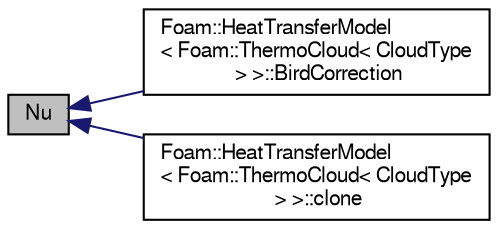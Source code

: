 digraph "Nu"
{
  bgcolor="transparent";
  edge [fontname="FreeSans",fontsize="10",labelfontname="FreeSans",labelfontsize="10"];
  node [fontname="FreeSans",fontsize="10",shape=record];
  rankdir="LR";
  Node22 [label="Nu",height=0.2,width=0.4,color="black", fillcolor="grey75", style="filled", fontcolor="black"];
  Node22 -> Node23 [dir="back",color="midnightblue",fontsize="10",style="solid",fontname="FreeSans"];
  Node23 [label="Foam::HeatTransferModel\l\< Foam::ThermoCloud\< CloudType\l \> \>::BirdCorrection",height=0.2,width=0.4,color="black",URL="$a23830.html#afb07e9de3ae21db9ee3d069287476a8b",tooltip="Return the Bird htc correction flag. "];
  Node22 -> Node24 [dir="back",color="midnightblue",fontsize="10",style="solid",fontname="FreeSans"];
  Node24 [label="Foam::HeatTransferModel\l\< Foam::ThermoCloud\< CloudType\l \> \>::clone",height=0.2,width=0.4,color="black",URL="$a23830.html#a015858b0d482383b4d7beabfdec4d7a1",tooltip="Construct and return a clone. "];
}
